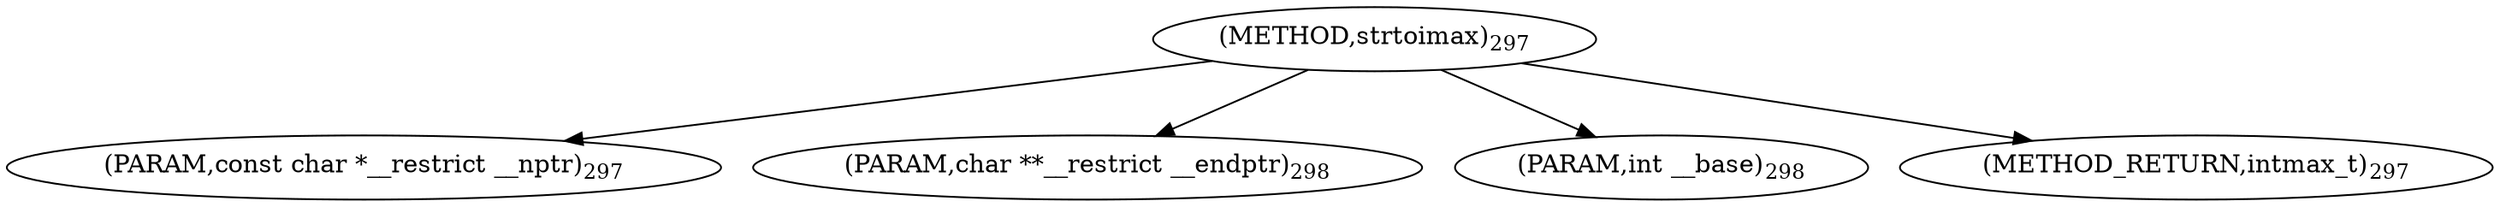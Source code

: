 digraph "strtoimax" {  
"8037" [label = <(METHOD,strtoimax)<SUB>297</SUB>> ]
"8038" [label = <(PARAM,const char *__restrict __nptr)<SUB>297</SUB>> ]
"8039" [label = <(PARAM,char **__restrict __endptr)<SUB>298</SUB>> ]
"8040" [label = <(PARAM,int __base)<SUB>298</SUB>> ]
"8041" [label = <(METHOD_RETURN,intmax_t)<SUB>297</SUB>> ]
  "8037" -> "8038" 
  "8037" -> "8039" 
  "8037" -> "8040" 
  "8037" -> "8041" 
}
